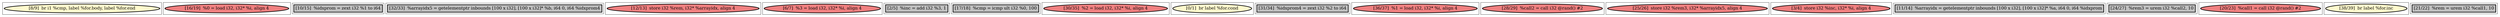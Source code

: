 
digraph G {





subgraph cluster18 {


node353 [penwidth=3.0,fontsize=20,fillcolor=lemonchiffon,label="[8/9]  br i1 %cmp, label %for.body, label %for.end",shape=ellipse,style=filled ]



}

subgraph cluster16 {


node351 [penwidth=3.0,fontsize=20,fillcolor=lightcoral,label="[16/19]  %0 = load i32, i32* %i, align 4",shape=ellipse,style=filled ]



}

subgraph cluster17 {


node352 [penwidth=3.0,fontsize=20,fillcolor=grey,label="[10/15]  %idxprom = zext i32 %1 to i64",shape=rectangle,style=filled ]



}

subgraph cluster4 {


node339 [penwidth=3.0,fontsize=20,fillcolor=grey,label="[32/33]  %arrayidx5 = getelementptr inbounds [100 x i32], [100 x i32]* %b, i64 0, i64 %idxprom4",shape=rectangle,style=filled ]



}

subgraph cluster3 {


node338 [penwidth=3.0,fontsize=20,fillcolor=lightcoral,label="[12/13]  store i32 %rem, i32* %arrayidx, align 4",shape=ellipse,style=filled ]



}

subgraph cluster2 {


node337 [penwidth=3.0,fontsize=20,fillcolor=lightcoral,label="[6/7]  %3 = load i32, i32* %i, align 4",shape=ellipse,style=filled ]



}

subgraph cluster1 {


node336 [penwidth=3.0,fontsize=20,fillcolor=grey,label="[2/5]  %inc = add i32 %3, 1",shape=rectangle,style=filled ]



}

subgraph cluster12 {


node347 [penwidth=3.0,fontsize=20,fillcolor=grey,label="[17/18]  %cmp = icmp ult i32 %0, 100",shape=rectangle,style=filled ]



}

subgraph cluster5 {


node340 [penwidth=3.0,fontsize=20,fillcolor=lightcoral,label="[30/35]  %2 = load i32, i32* %i, align 4",shape=ellipse,style=filled ]



}

subgraph cluster0 {


node335 [penwidth=3.0,fontsize=20,fillcolor=lemonchiffon,label="[0/1]  br label %for.cond",shape=ellipse,style=filled ]



}

subgraph cluster6 {


node341 [penwidth=3.0,fontsize=20,fillcolor=grey,label="[31/34]  %idxprom4 = zext i32 %2 to i64",shape=rectangle,style=filled ]



}

subgraph cluster14 {


node349 [penwidth=3.0,fontsize=20,fillcolor=lightcoral,label="[36/37]  %1 = load i32, i32* %i, align 4",shape=ellipse,style=filled ]



}

subgraph cluster7 {


node342 [penwidth=3.0,fontsize=20,fillcolor=lightcoral,label="[28/29]  %call2 = call i32 @rand() #2",shape=ellipse,style=filled ]



}

subgraph cluster8 {


node343 [penwidth=3.0,fontsize=20,fillcolor=lightcoral,label="[25/26]  store i32 %rem3, i32* %arrayidx5, align 4",shape=ellipse,style=filled ]



}

subgraph cluster9 {


node344 [penwidth=3.0,fontsize=20,fillcolor=lightcoral,label="[3/4]  store i32 %inc, i32* %i, align 4",shape=ellipse,style=filled ]



}

subgraph cluster19 {


node354 [penwidth=3.0,fontsize=20,fillcolor=grey,label="[11/14]  %arrayidx = getelementptr inbounds [100 x i32], [100 x i32]* %a, i64 0, i64 %idxprom",shape=rectangle,style=filled ]



}

subgraph cluster10 {


node345 [penwidth=3.0,fontsize=20,fillcolor=grey,label="[24/27]  %rem3 = urem i32 %call2, 10",shape=rectangle,style=filled ]



}

subgraph cluster11 {


node346 [penwidth=3.0,fontsize=20,fillcolor=lightcoral,label="[20/23]  %call1 = call i32 @rand() #2",shape=ellipse,style=filled ]



}

subgraph cluster13 {


node348 [penwidth=3.0,fontsize=20,fillcolor=lemonchiffon,label="[38/39]  br label %for.inc",shape=ellipse,style=filled ]



}

subgraph cluster15 {


node350 [penwidth=3.0,fontsize=20,fillcolor=grey,label="[21/22]  %rem = urem i32 %call1, 10",shape=rectangle,style=filled ]



}

}
